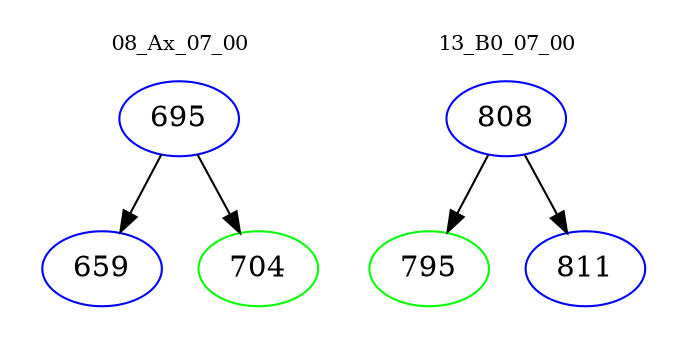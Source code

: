digraph{
subgraph cluster_0 {
color = white
label = "08_Ax_07_00";
fontsize=10;
T0_695 [label="695", color="blue"]
T0_695 -> T0_659 [color="black"]
T0_659 [label="659", color="blue"]
T0_695 -> T0_704 [color="black"]
T0_704 [label="704", color="green"]
}
subgraph cluster_1 {
color = white
label = "13_B0_07_00";
fontsize=10;
T1_808 [label="808", color="blue"]
T1_808 -> T1_795 [color="black"]
T1_795 [label="795", color="green"]
T1_808 -> T1_811 [color="black"]
T1_811 [label="811", color="blue"]
}
}

